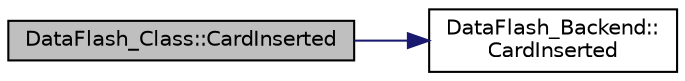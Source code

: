 digraph "DataFlash_Class::CardInserted"
{
 // INTERACTIVE_SVG=YES
  edge [fontname="Helvetica",fontsize="10",labelfontname="Helvetica",labelfontsize="10"];
  node [fontname="Helvetica",fontsize="10",shape=record];
  rankdir="LR";
  Node1 [label="DataFlash_Class::CardInserted",height=0.2,width=0.4,color="black", fillcolor="grey75", style="filled", fontcolor="black"];
  Node1 -> Node2 [color="midnightblue",fontsize="10",style="solid",fontname="Helvetica"];
  Node2 [label="DataFlash_Backend::\lCardInserted",height=0.2,width=0.4,color="black", fillcolor="white", style="filled",URL="$classDataFlash__Backend.html#ab63ba85255b90e3e624996ddd516bc02"];
}
